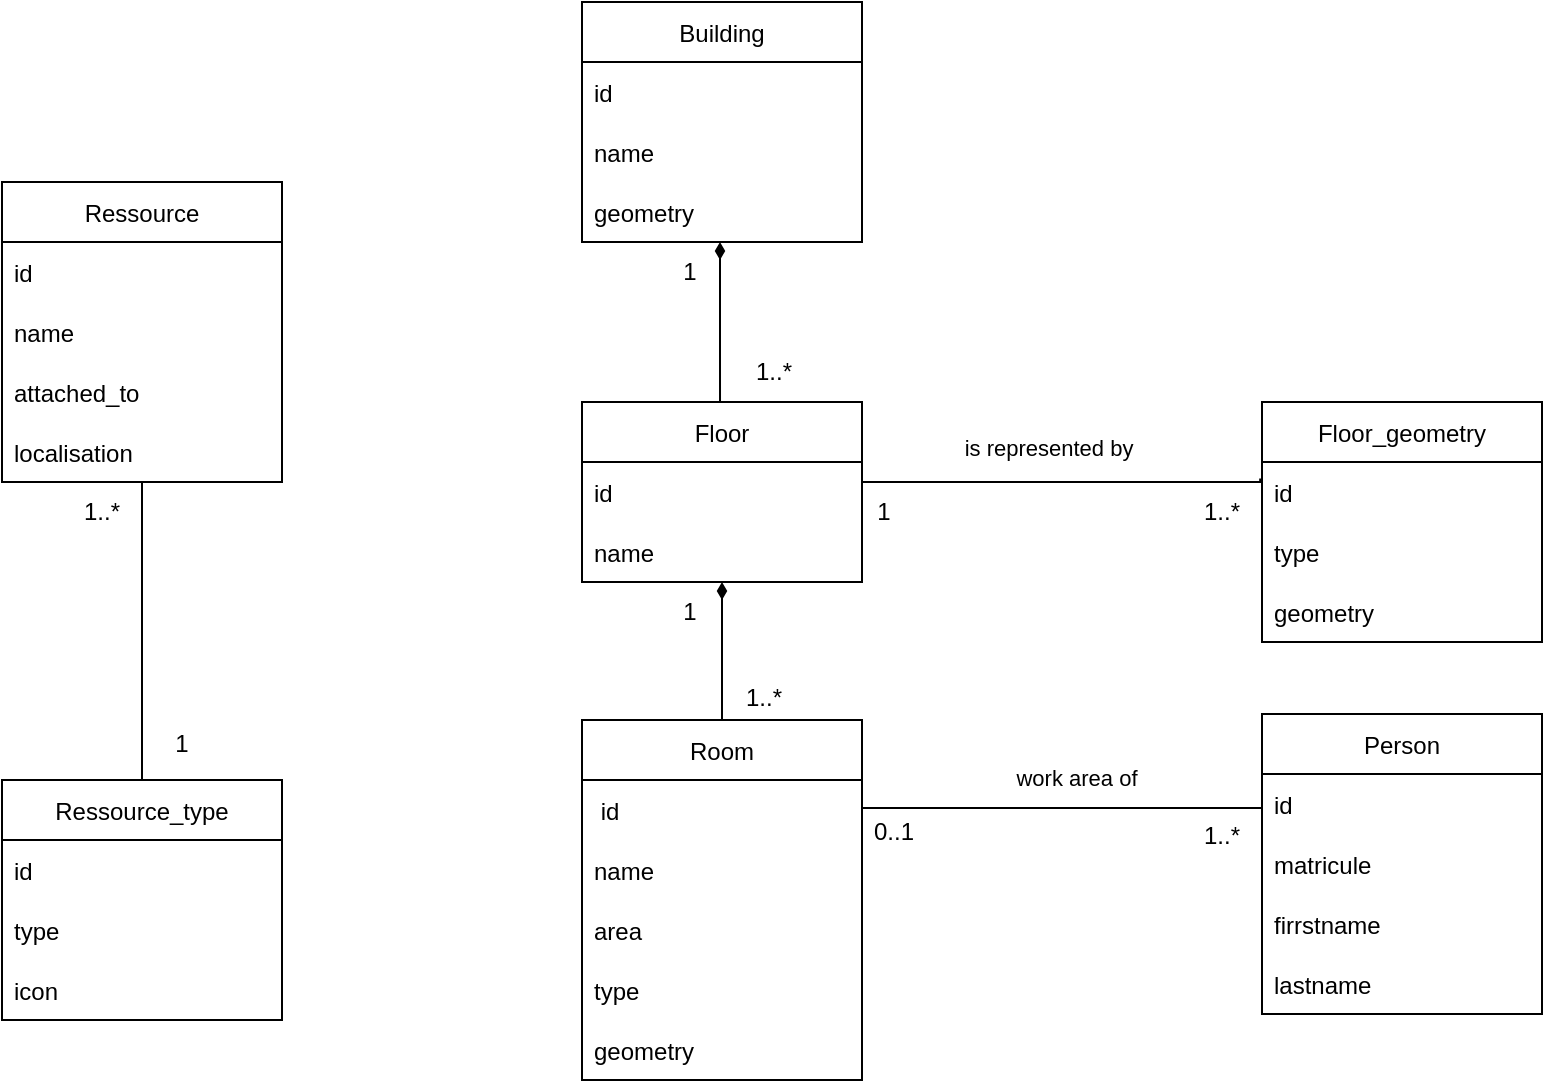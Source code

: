 <mxfile version="18.1.3" type="device"><diagram id="mLManC3IDiFZeJC-ot-j" name="Page-1"><mxGraphModel dx="843" dy="525" grid="1" gridSize="10" guides="1" tooltips="1" connect="1" arrows="1" fold="1" page="1" pageScale="1" pageWidth="827" pageHeight="1169" math="0" shadow="0"><root><mxCell id="0"/><mxCell id="1" parent="0"/><mxCell id="w0JVK2mcP7X-bMn6_d6o-25" style="edgeStyle=orthogonalEdgeStyle;rounded=0;orthogonalLoop=1;jettySize=auto;html=1;entryX=0.493;entryY=-0.033;entryDx=0;entryDy=0;entryPerimeter=0;endArrow=none;endFill=0;startArrow=diamondThin;startFill=1;" parent="1" source="w0JVK2mcP7X-bMn6_d6o-4" target="w0JVK2mcP7X-bMn6_d6o-14" edge="1"><mxGeometry relative="1" as="geometry"><Array as="points"><mxPoint x="399" y="210"/><mxPoint x="399" y="210"/></Array></mxGeometry></mxCell><mxCell id="w0JVK2mcP7X-bMn6_d6o-4" value="Building" style="swimlane;fontStyle=0;childLayout=stackLayout;horizontal=1;startSize=30;horizontalStack=0;resizeParent=1;resizeParentMax=0;resizeLast=0;collapsible=1;marginBottom=0;" parent="1" vertex="1"><mxGeometry x="330" y="40" width="140" height="120" as="geometry"/></mxCell><mxCell id="w0JVK2mcP7X-bMn6_d6o-5" value="id" style="text;strokeColor=none;fillColor=none;align=left;verticalAlign=middle;spacingLeft=4;spacingRight=4;overflow=hidden;points=[[0,0.5],[1,0.5]];portConstraint=eastwest;rotatable=0;" parent="w0JVK2mcP7X-bMn6_d6o-4" vertex="1"><mxGeometry y="30" width="140" height="30" as="geometry"/></mxCell><mxCell id="w0JVK2mcP7X-bMn6_d6o-6" value="name" style="text;strokeColor=none;fillColor=none;align=left;verticalAlign=middle;spacingLeft=4;spacingRight=4;overflow=hidden;points=[[0,0.5],[1,0.5]];portConstraint=eastwest;rotatable=0;" parent="w0JVK2mcP7X-bMn6_d6o-4" vertex="1"><mxGeometry y="60" width="140" height="30" as="geometry"/></mxCell><mxCell id="0_4n8fUpOqAt_K9Vxpt7-4" value="geometry" style="text;strokeColor=none;fillColor=none;align=left;verticalAlign=middle;spacingLeft=4;spacingRight=4;overflow=hidden;points=[[0,0.5],[1,0.5]];portConstraint=eastwest;rotatable=0;" parent="w0JVK2mcP7X-bMn6_d6o-4" vertex="1"><mxGeometry y="90" width="140" height="30" as="geometry"/></mxCell><mxCell id="w0JVK2mcP7X-bMn6_d6o-31" style="edgeStyle=orthogonalEdgeStyle;rounded=0;orthogonalLoop=1;jettySize=auto;html=1;endArrow=none;endFill=0;startArrow=diamondThin;startFill=1;" parent="1" source="w0JVK2mcP7X-bMn6_d6o-13" target="w0JVK2mcP7X-bMn6_d6o-19" edge="1"><mxGeometry relative="1" as="geometry"/></mxCell><mxCell id="w0JVK2mcP7X-bMn6_d6o-13" value="Floor" style="swimlane;fontStyle=0;childLayout=stackLayout;horizontal=1;startSize=30;horizontalStack=0;resizeParent=1;resizeParentMax=0;resizeLast=0;collapsible=1;marginBottom=0;" parent="1" vertex="1"><mxGeometry x="330" y="240" width="140" height="90" as="geometry"/></mxCell><mxCell id="w0JVK2mcP7X-bMn6_d6o-14" value="id" style="text;strokeColor=none;fillColor=none;align=left;verticalAlign=middle;spacingLeft=4;spacingRight=4;overflow=hidden;points=[[0,0.5],[1,0.5]];portConstraint=eastwest;rotatable=0;" parent="w0JVK2mcP7X-bMn6_d6o-13" vertex="1"><mxGeometry y="30" width="140" height="30" as="geometry"/></mxCell><mxCell id="w0JVK2mcP7X-bMn6_d6o-15" value="name" style="text;strokeColor=none;fillColor=none;align=left;verticalAlign=middle;spacingLeft=4;spacingRight=4;overflow=hidden;points=[[0,0.5],[1,0.5]];portConstraint=eastwest;rotatable=0;" parent="w0JVK2mcP7X-bMn6_d6o-13" vertex="1"><mxGeometry y="60" width="140" height="30" as="geometry"/></mxCell><mxCell id="w0JVK2mcP7X-bMn6_d6o-16" value="Floor_geometry" style="swimlane;fontStyle=0;childLayout=stackLayout;horizontal=1;startSize=30;horizontalStack=0;resizeParent=1;resizeParentMax=0;resizeLast=0;collapsible=1;marginBottom=0;" parent="1" vertex="1"><mxGeometry x="670" y="240" width="140" height="120" as="geometry"/></mxCell><mxCell id="w0JVK2mcP7X-bMn6_d6o-17" value="id" style="text;strokeColor=none;fillColor=none;align=left;verticalAlign=middle;spacingLeft=4;spacingRight=4;overflow=hidden;points=[[0,0.5],[1,0.5]];portConstraint=eastwest;rotatable=0;" parent="w0JVK2mcP7X-bMn6_d6o-16" vertex="1"><mxGeometry y="30" width="140" height="30" as="geometry"/></mxCell><mxCell id="w0JVK2mcP7X-bMn6_d6o-18" value="type" style="text;strokeColor=none;fillColor=none;align=left;verticalAlign=middle;spacingLeft=4;spacingRight=4;overflow=hidden;points=[[0,0.5],[1,0.5]];portConstraint=eastwest;rotatable=0;" parent="w0JVK2mcP7X-bMn6_d6o-16" vertex="1"><mxGeometry y="60" width="140" height="30" as="geometry"/></mxCell><mxCell id="mL23Q_bN_7gDfrueUM8J-1" value="geometry" style="text;strokeColor=none;fillColor=none;align=left;verticalAlign=middle;spacingLeft=4;spacingRight=4;overflow=hidden;points=[[0,0.5],[1,0.5]];portConstraint=eastwest;rotatable=0;" parent="w0JVK2mcP7X-bMn6_d6o-16" vertex="1"><mxGeometry y="90" width="140" height="30" as="geometry"/></mxCell><mxCell id="w0JVK2mcP7X-bMn6_d6o-19" value="Room" style="swimlane;fontStyle=0;childLayout=stackLayout;horizontal=1;startSize=30;horizontalStack=0;resizeParent=1;resizeParentMax=0;resizeLast=0;collapsible=1;marginBottom=0;gradientColor=#ffffff;" parent="1" vertex="1"><mxGeometry x="330" y="399" width="140" height="180" as="geometry"/></mxCell><mxCell id="w0JVK2mcP7X-bMn6_d6o-20" value=" id" style="text;strokeColor=none;fillColor=none;align=left;verticalAlign=middle;spacingLeft=4;spacingRight=4;overflow=hidden;points=[[0,0.5],[1,0.5]];portConstraint=eastwest;rotatable=0;" parent="w0JVK2mcP7X-bMn6_d6o-19" vertex="1"><mxGeometry y="30" width="140" height="30" as="geometry"/></mxCell><mxCell id="w0JVK2mcP7X-bMn6_d6o-21" value="name" style="text;strokeColor=none;fillColor=none;align=left;verticalAlign=middle;spacingLeft=4;spacingRight=4;overflow=hidden;points=[[0,0.5],[1,0.5]];portConstraint=eastwest;rotatable=0;" parent="w0JVK2mcP7X-bMn6_d6o-19" vertex="1"><mxGeometry y="60" width="140" height="30" as="geometry"/></mxCell><mxCell id="w0JVK2mcP7X-bMn6_d6o-40" value="area" style="text;strokeColor=none;fillColor=none;align=left;verticalAlign=middle;spacingLeft=4;spacingRight=4;overflow=hidden;points=[[0,0.5],[1,0.5]];portConstraint=eastwest;rotatable=0;" parent="w0JVK2mcP7X-bMn6_d6o-19" vertex="1"><mxGeometry y="90" width="140" height="30" as="geometry"/></mxCell><mxCell id="0_4n8fUpOqAt_K9Vxpt7-1" value="type" style="text;strokeColor=none;fillColor=none;align=left;verticalAlign=middle;spacingLeft=4;spacingRight=4;overflow=hidden;points=[[0,0.5],[1,0.5]];portConstraint=eastwest;rotatable=0;" parent="w0JVK2mcP7X-bMn6_d6o-19" vertex="1"><mxGeometry y="120" width="140" height="30" as="geometry"/></mxCell><mxCell id="0_4n8fUpOqAt_K9Vxpt7-2" value="geometry" style="text;strokeColor=none;fillColor=none;align=left;verticalAlign=middle;spacingLeft=4;spacingRight=4;overflow=hidden;points=[[0,0.5],[1,0.5]];portConstraint=eastwest;rotatable=0;" parent="w0JVK2mcP7X-bMn6_d6o-19" vertex="1"><mxGeometry y="150" width="140" height="30" as="geometry"/></mxCell><mxCell id="w0JVK2mcP7X-bMn6_d6o-32" value="is represented by" style="edgeStyle=orthogonalEdgeStyle;rounded=0;orthogonalLoop=1;jettySize=auto;html=1;endArrow=none;endFill=0;entryX=0.818;entryY=-0.06;entryDx=0;entryDy=0;entryPerimeter=0;" parent="1" target="w0JVK2mcP7X-bMn6_d6o-33" edge="1"><mxGeometry x="-0.043" y="17" relative="1" as="geometry"><mxPoint x="470" y="287" as="sourcePoint"/><mxPoint x="700" y="287" as="targetPoint"/><Array as="points"><mxPoint x="470" y="280"/><mxPoint x="669" y="280"/></Array><mxPoint as="offset"/></mxGeometry></mxCell><mxCell id="w0JVK2mcP7X-bMn6_d6o-33" value="1..*" style="text;html=1;strokeColor=none;fillColor=none;align=center;verticalAlign=middle;whiteSpace=wrap;rounded=0;" parent="1" vertex="1"><mxGeometry x="620" y="280" width="60" height="30" as="geometry"/></mxCell><mxCell id="w0JVK2mcP7X-bMn6_d6o-34" value="1" style="text;html=1;strokeColor=none;fillColor=none;align=center;verticalAlign=middle;whiteSpace=wrap;rounded=0;" parent="1" vertex="1"><mxGeometry x="451" y="280" width="60" height="30" as="geometry"/></mxCell><mxCell id="w0JVK2mcP7X-bMn6_d6o-35" value="1..*" style="text;html=1;strokeColor=none;fillColor=none;align=center;verticalAlign=middle;whiteSpace=wrap;rounded=0;" parent="1" vertex="1"><mxGeometry x="391" y="373" width="60" height="30" as="geometry"/></mxCell><mxCell id="w0JVK2mcP7X-bMn6_d6o-36" value="0..1" style="text;html=1;strokeColor=none;fillColor=none;align=center;verticalAlign=middle;whiteSpace=wrap;rounded=0;" parent="1" vertex="1"><mxGeometry x="456" y="440" width="60" height="30" as="geometry"/></mxCell><mxCell id="CDHDeWr3CpdagK4c40Jv-7" style="edgeStyle=orthogonalEdgeStyle;rounded=0;orthogonalLoop=1;jettySize=auto;html=1;endArrow=none;endFill=0;" edge="1" parent="1" source="w0JVK2mcP7X-bMn6_d6o-42" target="CDHDeWr3CpdagK4c40Jv-2"><mxGeometry relative="1" as="geometry"/></mxCell><mxCell id="w0JVK2mcP7X-bMn6_d6o-42" value="Ressource" style="swimlane;fontStyle=0;childLayout=stackLayout;horizontal=1;startSize=30;horizontalStack=0;resizeParent=1;resizeParentMax=0;resizeLast=0;collapsible=1;marginBottom=0;" parent="1" vertex="1"><mxGeometry x="40" y="130" width="140" height="150" as="geometry"/></mxCell><mxCell id="w0JVK2mcP7X-bMn6_d6o-43" value="id" style="text;strokeColor=none;fillColor=none;align=left;verticalAlign=middle;spacingLeft=4;spacingRight=4;overflow=hidden;points=[[0,0.5],[1,0.5]];portConstraint=eastwest;rotatable=0;" parent="w0JVK2mcP7X-bMn6_d6o-42" vertex="1"><mxGeometry y="30" width="140" height="30" as="geometry"/></mxCell><mxCell id="w0JVK2mcP7X-bMn6_d6o-44" value="name" style="text;strokeColor=none;fillColor=none;align=left;verticalAlign=middle;spacingLeft=4;spacingRight=4;overflow=hidden;points=[[0,0.5],[1,0.5]];portConstraint=eastwest;rotatable=0;" parent="w0JVK2mcP7X-bMn6_d6o-42" vertex="1"><mxGeometry y="60" width="140" height="30" as="geometry"/></mxCell><mxCell id="w0JVK2mcP7X-bMn6_d6o-45" value="attached_to" style="text;strokeColor=none;fillColor=none;align=left;verticalAlign=middle;spacingLeft=4;spacingRight=4;overflow=hidden;points=[[0,0.5],[1,0.5]];portConstraint=eastwest;rotatable=0;" parent="w0JVK2mcP7X-bMn6_d6o-42" vertex="1"><mxGeometry y="90" width="140" height="30" as="geometry"/></mxCell><mxCell id="CDHDeWr3CpdagK4c40Jv-1" value="localisation" style="text;strokeColor=none;fillColor=none;align=left;verticalAlign=middle;spacingLeft=4;spacingRight=4;overflow=hidden;points=[[0,0.5],[1,0.5]];portConstraint=eastwest;rotatable=0;" vertex="1" parent="w0JVK2mcP7X-bMn6_d6o-42"><mxGeometry y="120" width="140" height="30" as="geometry"/></mxCell><mxCell id="w0JVK2mcP7X-bMn6_d6o-52" value="Person" style="swimlane;fontStyle=0;childLayout=stackLayout;horizontal=1;startSize=30;horizontalStack=0;resizeParent=1;resizeParentMax=0;resizeLast=0;collapsible=1;marginBottom=0;" parent="1" vertex="1"><mxGeometry x="670" y="396" width="140" height="150" as="geometry"/></mxCell><mxCell id="w0JVK2mcP7X-bMn6_d6o-53" value="id" style="text;strokeColor=none;fillColor=none;align=left;verticalAlign=middle;spacingLeft=4;spacingRight=4;overflow=hidden;points=[[0,0.5],[1,0.5]];portConstraint=eastwest;rotatable=0;" parent="w0JVK2mcP7X-bMn6_d6o-52" vertex="1"><mxGeometry y="30" width="140" height="30" as="geometry"/></mxCell><mxCell id="w0JVK2mcP7X-bMn6_d6o-66" value="matricule" style="text;strokeColor=none;fillColor=none;align=left;verticalAlign=middle;spacingLeft=4;spacingRight=4;overflow=hidden;points=[[0,0.5],[1,0.5]];portConstraint=eastwest;rotatable=0;" parent="w0JVK2mcP7X-bMn6_d6o-52" vertex="1"><mxGeometry y="60" width="140" height="30" as="geometry"/></mxCell><mxCell id="w0JVK2mcP7X-bMn6_d6o-54" value="firrstname" style="text;strokeColor=none;fillColor=none;align=left;verticalAlign=middle;spacingLeft=4;spacingRight=4;overflow=hidden;points=[[0,0.5],[1,0.5]];portConstraint=eastwest;rotatable=0;" parent="w0JVK2mcP7X-bMn6_d6o-52" vertex="1"><mxGeometry y="90" width="140" height="30" as="geometry"/></mxCell><mxCell id="w0JVK2mcP7X-bMn6_d6o-55" value="lastname" style="text;strokeColor=none;fillColor=none;align=left;verticalAlign=middle;spacingLeft=4;spacingRight=4;overflow=hidden;points=[[0,0.5],[1,0.5]];portConstraint=eastwest;rotatable=0;" parent="w0JVK2mcP7X-bMn6_d6o-52" vertex="1"><mxGeometry y="120" width="140" height="30" as="geometry"/></mxCell><mxCell id="0_4n8fUpOqAt_K9Vxpt7-3" style="edgeStyle=orthogonalEdgeStyle;rounded=0;orthogonalLoop=1;jettySize=auto;html=1;entryX=0;entryY=0.5;entryDx=0;entryDy=0;endArrow=none;endFill=0;" parent="1" edge="1"><mxGeometry relative="1" as="geometry"><mxPoint x="470" y="440" as="sourcePoint"/><mxPoint x="670" y="443" as="targetPoint"/><Array as="points"><mxPoint x="470" y="443"/></Array></mxGeometry></mxCell><mxCell id="0_4n8fUpOqAt_K9Vxpt7-5" value="work area of" style="edgeLabel;html=1;align=center;verticalAlign=middle;resizable=0;points=[];" parent="0_4n8fUpOqAt_K9Vxpt7-3" vertex="1" connectable="0"><mxGeometry x="0.2" y="4" relative="1" as="geometry"><mxPoint x="-12" y="-11" as="offset"/></mxGeometry></mxCell><mxCell id="0_4n8fUpOqAt_K9Vxpt7-8" value="1..*" style="text;html=1;strokeColor=none;fillColor=none;align=center;verticalAlign=middle;whiteSpace=wrap;rounded=0;" parent="1" vertex="1"><mxGeometry x="620" y="442" width="60" height="30" as="geometry"/></mxCell><mxCell id="0_4n8fUpOqAt_K9Vxpt7-13" value="1..*" style="text;html=1;strokeColor=none;fillColor=none;align=center;verticalAlign=middle;whiteSpace=wrap;rounded=0;" parent="1" vertex="1"><mxGeometry x="396" y="210" width="60" height="30" as="geometry"/></mxCell><mxCell id="0_4n8fUpOqAt_K9Vxpt7-14" value="1" style="text;html=1;strokeColor=none;fillColor=none;align=center;verticalAlign=middle;whiteSpace=wrap;rounded=0;" parent="1" vertex="1"><mxGeometry x="354" y="160" width="60" height="30" as="geometry"/></mxCell><mxCell id="0_4n8fUpOqAt_K9Vxpt7-15" value="1" style="text;html=1;strokeColor=none;fillColor=none;align=center;verticalAlign=middle;whiteSpace=wrap;rounded=0;" parent="1" vertex="1"><mxGeometry x="354" y="330" width="60" height="30" as="geometry"/></mxCell><mxCell id="CDHDeWr3CpdagK4c40Jv-2" value="Ressource_type" style="swimlane;fontStyle=0;childLayout=stackLayout;horizontal=1;startSize=30;horizontalStack=0;resizeParent=1;resizeParentMax=0;resizeLast=0;collapsible=1;marginBottom=0;" vertex="1" parent="1"><mxGeometry x="40" y="429" width="140" height="120" as="geometry"/></mxCell><mxCell id="CDHDeWr3CpdagK4c40Jv-3" value="id" style="text;strokeColor=none;fillColor=none;align=left;verticalAlign=middle;spacingLeft=4;spacingRight=4;overflow=hidden;points=[[0,0.5],[1,0.5]];portConstraint=eastwest;rotatable=0;" vertex="1" parent="CDHDeWr3CpdagK4c40Jv-2"><mxGeometry y="30" width="140" height="30" as="geometry"/></mxCell><mxCell id="CDHDeWr3CpdagK4c40Jv-4" value="type" style="text;strokeColor=none;fillColor=none;align=left;verticalAlign=middle;spacingLeft=4;spacingRight=4;overflow=hidden;points=[[0,0.5],[1,0.5]];portConstraint=eastwest;rotatable=0;" vertex="1" parent="CDHDeWr3CpdagK4c40Jv-2"><mxGeometry y="60" width="140" height="30" as="geometry"/></mxCell><mxCell id="CDHDeWr3CpdagK4c40Jv-5" value="icon" style="text;strokeColor=none;fillColor=none;align=left;verticalAlign=middle;spacingLeft=4;spacingRight=4;overflow=hidden;points=[[0,0.5],[1,0.5]];portConstraint=eastwest;rotatable=0;" vertex="1" parent="CDHDeWr3CpdagK4c40Jv-2"><mxGeometry y="90" width="140" height="30" as="geometry"/></mxCell><mxCell id="CDHDeWr3CpdagK4c40Jv-8" value="1" style="text;html=1;strokeColor=none;fillColor=none;align=center;verticalAlign=middle;whiteSpace=wrap;rounded=0;" vertex="1" parent="1"><mxGeometry x="100" y="396" width="60" height="30" as="geometry"/></mxCell><mxCell id="CDHDeWr3CpdagK4c40Jv-9" value="1..*" style="text;html=1;strokeColor=none;fillColor=none;align=center;verticalAlign=middle;whiteSpace=wrap;rounded=0;" vertex="1" parent="1"><mxGeometry x="60" y="280" width="60" height="30" as="geometry"/></mxCell></root></mxGraphModel></diagram></mxfile>
